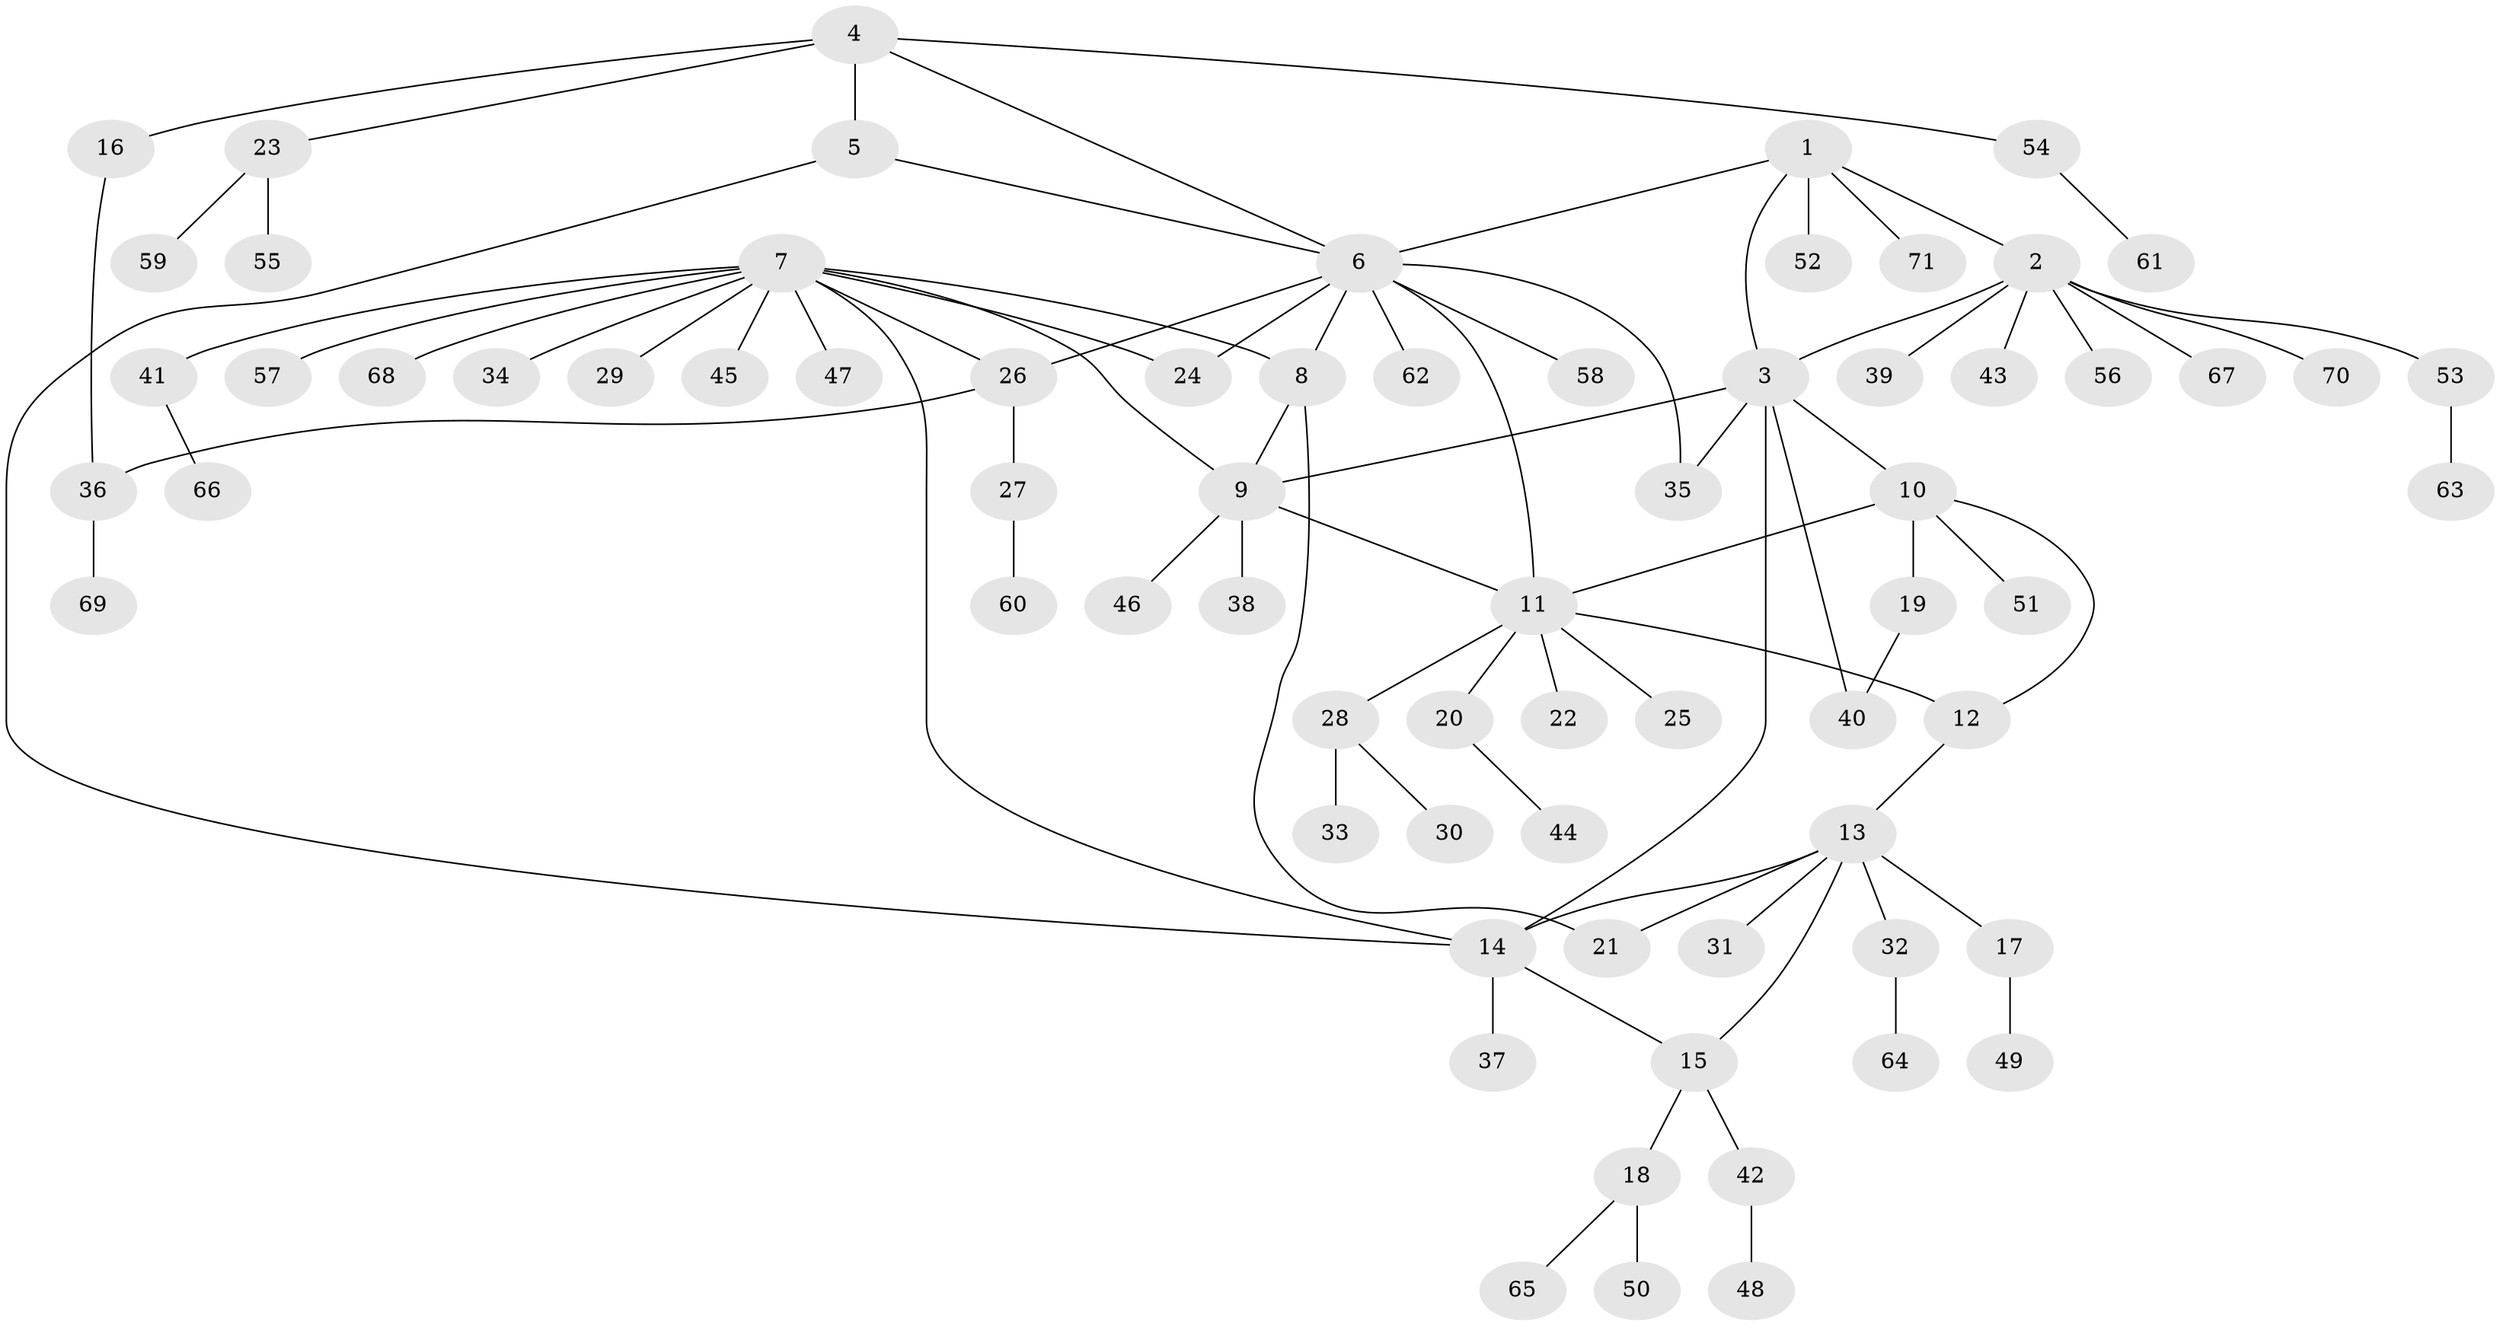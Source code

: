 // coarse degree distribution, {4: 0.03571428571428571, 1: 0.8214285714285714, 18: 0.03571428571428571, 3: 0.07142857142857142, 7: 0.03571428571428571}
// Generated by graph-tools (version 1.1) at 2025/57/03/04/25 21:57:36]
// undirected, 71 vertices, 87 edges
graph export_dot {
graph [start="1"]
  node [color=gray90,style=filled];
  1;
  2;
  3;
  4;
  5;
  6;
  7;
  8;
  9;
  10;
  11;
  12;
  13;
  14;
  15;
  16;
  17;
  18;
  19;
  20;
  21;
  22;
  23;
  24;
  25;
  26;
  27;
  28;
  29;
  30;
  31;
  32;
  33;
  34;
  35;
  36;
  37;
  38;
  39;
  40;
  41;
  42;
  43;
  44;
  45;
  46;
  47;
  48;
  49;
  50;
  51;
  52;
  53;
  54;
  55;
  56;
  57;
  58;
  59;
  60;
  61;
  62;
  63;
  64;
  65;
  66;
  67;
  68;
  69;
  70;
  71;
  1 -- 2;
  1 -- 3;
  1 -- 6;
  1 -- 52;
  1 -- 71;
  2 -- 3;
  2 -- 39;
  2 -- 43;
  2 -- 53;
  2 -- 56;
  2 -- 67;
  2 -- 70;
  3 -- 9;
  3 -- 10;
  3 -- 14;
  3 -- 35;
  3 -- 40;
  4 -- 5;
  4 -- 6;
  4 -- 16;
  4 -- 23;
  4 -- 54;
  5 -- 6;
  5 -- 14;
  6 -- 8;
  6 -- 11;
  6 -- 24;
  6 -- 26;
  6 -- 35;
  6 -- 58;
  6 -- 62;
  7 -- 8;
  7 -- 9;
  7 -- 14;
  7 -- 24;
  7 -- 26;
  7 -- 29;
  7 -- 34;
  7 -- 41;
  7 -- 45;
  7 -- 47;
  7 -- 57;
  7 -- 68;
  8 -- 9;
  8 -- 21;
  9 -- 11;
  9 -- 38;
  9 -- 46;
  10 -- 11;
  10 -- 12;
  10 -- 19;
  10 -- 51;
  11 -- 12;
  11 -- 20;
  11 -- 22;
  11 -- 25;
  11 -- 28;
  12 -- 13;
  13 -- 14;
  13 -- 15;
  13 -- 17;
  13 -- 21;
  13 -- 31;
  13 -- 32;
  14 -- 15;
  14 -- 37;
  15 -- 18;
  15 -- 42;
  16 -- 36;
  17 -- 49;
  18 -- 50;
  18 -- 65;
  19 -- 40;
  20 -- 44;
  23 -- 55;
  23 -- 59;
  26 -- 27;
  26 -- 36;
  27 -- 60;
  28 -- 30;
  28 -- 33;
  32 -- 64;
  36 -- 69;
  41 -- 66;
  42 -- 48;
  53 -- 63;
  54 -- 61;
}
